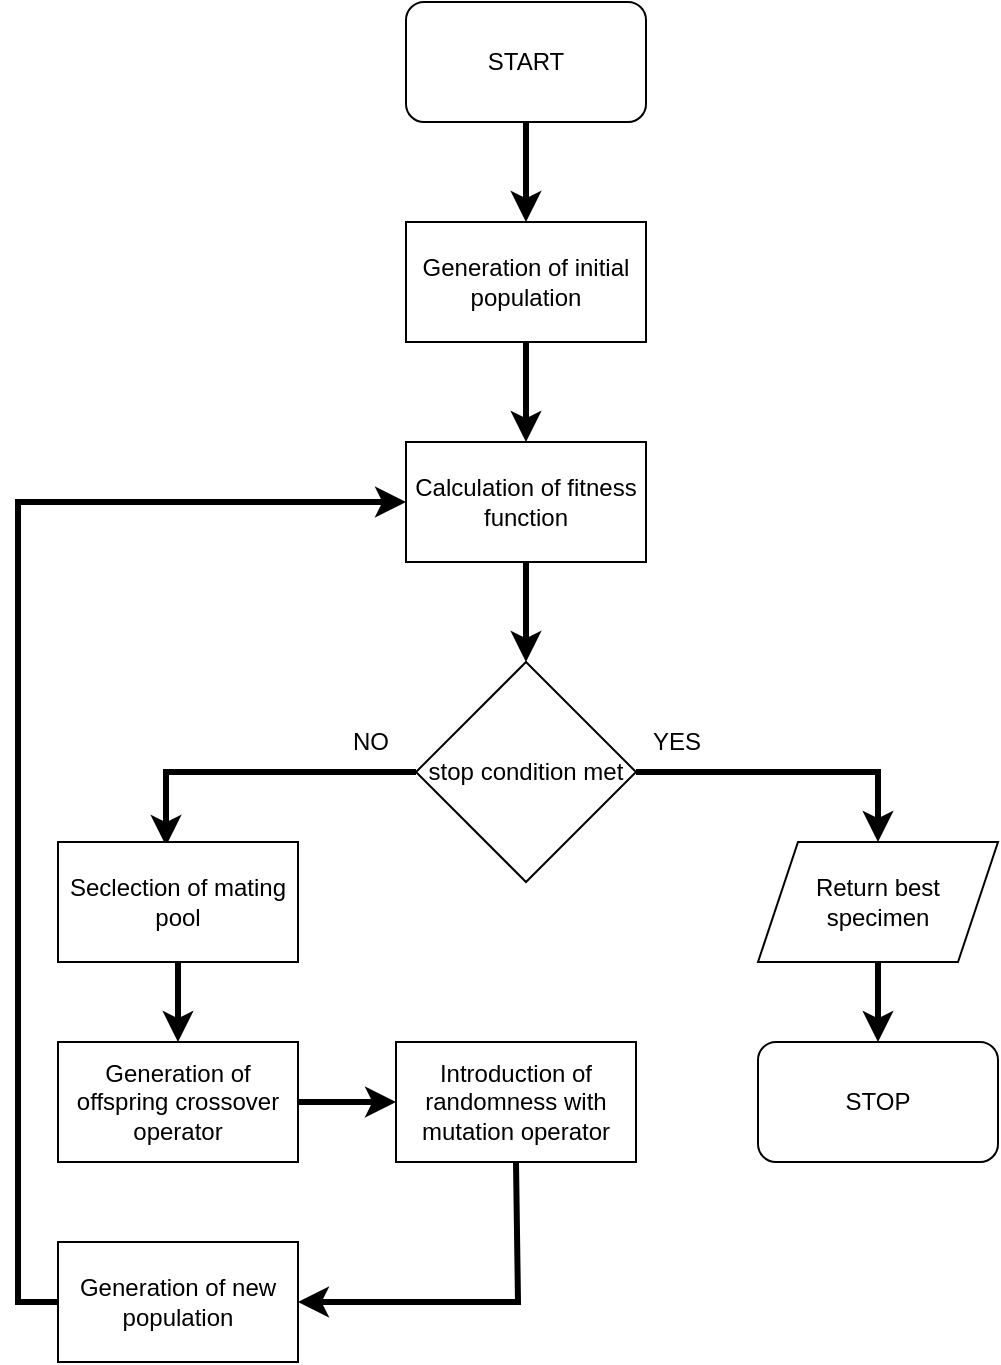 <mxfile version="17.2.1" type="device"><diagram id="6LWQr1Bl0c0FkgeDx-e4" name="Strona-1"><mxGraphModel dx="1422" dy="865" grid="1" gridSize="10" guides="1" tooltips="1" connect="1" arrows="1" fold="1" page="1" pageScale="1" pageWidth="827" pageHeight="1169" math="0" shadow="0"><root><mxCell id="0"/><mxCell id="1" parent="0"/><mxCell id="WaiBil5_9s8BaRkDsV5v-1" value="Generation of initial population" style="rounded=0;whiteSpace=wrap;html=1;" vertex="1" parent="1"><mxGeometry x="354" y="130" width="120" height="60" as="geometry"/></mxCell><mxCell id="WaiBil5_9s8BaRkDsV5v-2" value="Calculation of fitness function" style="rounded=0;whiteSpace=wrap;html=1;" vertex="1" parent="1"><mxGeometry x="354" y="240" width="120" height="60" as="geometry"/></mxCell><mxCell id="WaiBil5_9s8BaRkDsV5v-3" value="" style="endArrow=classic;html=1;rounded=0;strokeWidth=3;exitX=0.5;exitY=1;exitDx=0;exitDy=0;entryX=0.5;entryY=0;entryDx=0;entryDy=0;" edge="1" parent="1" source="WaiBil5_9s8BaRkDsV5v-1" target="WaiBil5_9s8BaRkDsV5v-2"><mxGeometry width="50" height="50" relative="1" as="geometry"><mxPoint x="620" y="240" as="sourcePoint"/><mxPoint x="670" y="190" as="targetPoint"/></mxGeometry></mxCell><mxCell id="WaiBil5_9s8BaRkDsV5v-4" value="stop condition met" style="rhombus;whiteSpace=wrap;html=1;" vertex="1" parent="1"><mxGeometry x="359" y="350" width="110" height="110" as="geometry"/></mxCell><mxCell id="WaiBil5_9s8BaRkDsV5v-5" value="" style="endArrow=classic;html=1;rounded=0;strokeWidth=3;exitX=0.5;exitY=1;exitDx=0;exitDy=0;entryX=0.5;entryY=0;entryDx=0;entryDy=0;" edge="1" parent="1" source="WaiBil5_9s8BaRkDsV5v-2" target="WaiBil5_9s8BaRkDsV5v-4"><mxGeometry width="50" height="50" relative="1" as="geometry"><mxPoint x="550" y="370" as="sourcePoint"/><mxPoint x="600" y="320" as="targetPoint"/></mxGeometry></mxCell><mxCell id="WaiBil5_9s8BaRkDsV5v-6" value="" style="endArrow=classic;html=1;rounded=0;strokeWidth=3;exitX=0;exitY=0.5;exitDx=0;exitDy=0;entryX=0.45;entryY=0.033;entryDx=0;entryDy=0;entryPerimeter=0;" edge="1" parent="1" source="WaiBil5_9s8BaRkDsV5v-4" target="WaiBil5_9s8BaRkDsV5v-7"><mxGeometry width="50" height="50" relative="1" as="geometry"><mxPoint x="260" y="430" as="sourcePoint"/><mxPoint x="260" y="400" as="targetPoint"/><Array as="points"><mxPoint x="234" y="405"/></Array></mxGeometry></mxCell><mxCell id="WaiBil5_9s8BaRkDsV5v-8" value="NO" style="edgeLabel;html=1;align=center;verticalAlign=middle;resizable=0;points=[];fontSize=12;" vertex="1" connectable="0" parent="WaiBil5_9s8BaRkDsV5v-6"><mxGeometry x="-0.716" relative="1" as="geometry"><mxPoint y="-15" as="offset"/></mxGeometry></mxCell><mxCell id="WaiBil5_9s8BaRkDsV5v-7" value="Seclection of mating pool" style="rounded=0;whiteSpace=wrap;html=1;" vertex="1" parent="1"><mxGeometry x="180" y="440" width="120" height="60" as="geometry"/></mxCell><mxCell id="WaiBil5_9s8BaRkDsV5v-9" value="Generation&amp;nbsp;of offspring crossover operator" style="rounded=0;whiteSpace=wrap;html=1;fontSize=12;" vertex="1" parent="1"><mxGeometry x="180" y="540" width="120" height="60" as="geometry"/></mxCell><mxCell id="WaiBil5_9s8BaRkDsV5v-10" value="Introduction of randomness with mutation operator" style="rounded=0;whiteSpace=wrap;html=1;fontSize=12;" vertex="1" parent="1"><mxGeometry x="349" y="540" width="120" height="60" as="geometry"/></mxCell><mxCell id="WaiBil5_9s8BaRkDsV5v-11" value="Generation of new population" style="rounded=0;whiteSpace=wrap;html=1;fontSize=12;" vertex="1" parent="1"><mxGeometry x="180" y="640" width="120" height="60" as="geometry"/></mxCell><mxCell id="WaiBil5_9s8BaRkDsV5v-12" value="" style="endArrow=classic;html=1;rounded=0;fontSize=12;strokeWidth=3;exitX=0.5;exitY=1;exitDx=0;exitDy=0;entryX=0.5;entryY=0;entryDx=0;entryDy=0;" edge="1" parent="1" source="WaiBil5_9s8BaRkDsV5v-7" target="WaiBil5_9s8BaRkDsV5v-9"><mxGeometry width="50" height="50" relative="1" as="geometry"><mxPoint x="330" y="520" as="sourcePoint"/><mxPoint x="380" y="470" as="targetPoint"/></mxGeometry></mxCell><mxCell id="WaiBil5_9s8BaRkDsV5v-13" value="" style="endArrow=classic;html=1;rounded=0;fontSize=12;strokeWidth=3;exitX=1;exitY=0.5;exitDx=0;exitDy=0;entryX=0;entryY=0.5;entryDx=0;entryDy=0;" edge="1" parent="1" source="WaiBil5_9s8BaRkDsV5v-9" target="WaiBil5_9s8BaRkDsV5v-10"><mxGeometry width="50" height="50" relative="1" as="geometry"><mxPoint x="360" y="530" as="sourcePoint"/><mxPoint x="410" y="480" as="targetPoint"/></mxGeometry></mxCell><mxCell id="WaiBil5_9s8BaRkDsV5v-14" value="" style="endArrow=classic;html=1;rounded=0;fontSize=12;strokeWidth=3;exitX=0.5;exitY=1;exitDx=0;exitDy=0;entryX=1;entryY=0.5;entryDx=0;entryDy=0;" edge="1" parent="1" source="WaiBil5_9s8BaRkDsV5v-10" target="WaiBil5_9s8BaRkDsV5v-11"><mxGeometry width="50" height="50" relative="1" as="geometry"><mxPoint x="380" y="690" as="sourcePoint"/><mxPoint x="430" y="640" as="targetPoint"/><Array as="points"><mxPoint x="410" y="670"/></Array></mxGeometry></mxCell><mxCell id="WaiBil5_9s8BaRkDsV5v-15" value="" style="endArrow=classic;html=1;rounded=0;fontSize=12;strokeWidth=3;exitX=0;exitY=0.5;exitDx=0;exitDy=0;entryX=0;entryY=0.5;entryDx=0;entryDy=0;" edge="1" parent="1" source="WaiBil5_9s8BaRkDsV5v-11" target="WaiBil5_9s8BaRkDsV5v-2"><mxGeometry width="50" height="50" relative="1" as="geometry"><mxPoint x="100" y="560" as="sourcePoint"/><mxPoint x="150" y="510" as="targetPoint"/><Array as="points"><mxPoint x="160" y="670"/><mxPoint x="160" y="270"/></Array></mxGeometry></mxCell><mxCell id="WaiBil5_9s8BaRkDsV5v-16" value="Return best &lt;br&gt;specimen" style="shape=parallelogram;perimeter=parallelogramPerimeter;whiteSpace=wrap;html=1;fixedSize=1;fontSize=12;" vertex="1" parent="1"><mxGeometry x="530" y="440" width="120" height="60" as="geometry"/></mxCell><mxCell id="WaiBil5_9s8BaRkDsV5v-17" value="" style="endArrow=classic;html=1;rounded=0;fontSize=12;strokeWidth=3;exitX=1;exitY=0.5;exitDx=0;exitDy=0;entryX=0.5;entryY=0;entryDx=0;entryDy=0;" edge="1" parent="1" source="WaiBil5_9s8BaRkDsV5v-4" target="WaiBil5_9s8BaRkDsV5v-16"><mxGeometry width="50" height="50" relative="1" as="geometry"><mxPoint x="590" y="310" as="sourcePoint"/><mxPoint x="640" y="260" as="targetPoint"/><Array as="points"><mxPoint x="590" y="405"/></Array></mxGeometry></mxCell><mxCell id="WaiBil5_9s8BaRkDsV5v-18" value="YES" style="edgeLabel;html=1;align=center;verticalAlign=middle;resizable=0;points=[];fontSize=12;" vertex="1" connectable="0" parent="WaiBil5_9s8BaRkDsV5v-17"><mxGeometry x="-0.744" y="2" relative="1" as="geometry"><mxPoint y="-13" as="offset"/></mxGeometry></mxCell><mxCell id="WaiBil5_9s8BaRkDsV5v-20" value="START" style="rounded=1;whiteSpace=wrap;html=1;fontSize=12;" vertex="1" parent="1"><mxGeometry x="354" y="20" width="120" height="60" as="geometry"/></mxCell><mxCell id="WaiBil5_9s8BaRkDsV5v-21" value="STOP" style="rounded=1;whiteSpace=wrap;html=1;fontSize=12;" vertex="1" parent="1"><mxGeometry x="530" y="540" width="120" height="60" as="geometry"/></mxCell><mxCell id="WaiBil5_9s8BaRkDsV5v-22" value="" style="endArrow=classic;html=1;rounded=0;fontSize=12;strokeWidth=3;exitX=0.5;exitY=1;exitDx=0;exitDy=0;" edge="1" parent="1" source="WaiBil5_9s8BaRkDsV5v-20" target="WaiBil5_9s8BaRkDsV5v-1"><mxGeometry width="50" height="50" relative="1" as="geometry"><mxPoint x="540" y="130" as="sourcePoint"/><mxPoint x="590" y="80" as="targetPoint"/></mxGeometry></mxCell><mxCell id="WaiBil5_9s8BaRkDsV5v-23" value="" style="endArrow=classic;html=1;rounded=0;fontSize=12;strokeWidth=3;exitX=0.5;exitY=1;exitDx=0;exitDy=0;entryX=0.5;entryY=0;entryDx=0;entryDy=0;" edge="1" parent="1" source="WaiBil5_9s8BaRkDsV5v-16" target="WaiBil5_9s8BaRkDsV5v-21"><mxGeometry width="50" height="50" relative="1" as="geometry"><mxPoint x="680" y="540" as="sourcePoint"/><mxPoint x="730" y="490" as="targetPoint"/></mxGeometry></mxCell></root></mxGraphModel></diagram></mxfile>